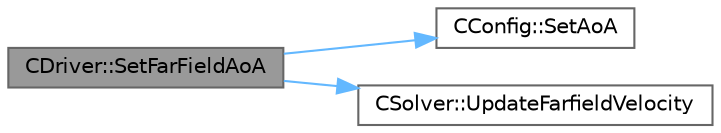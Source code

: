 digraph "CDriver::SetFarFieldAoA"
{
 // LATEX_PDF_SIZE
  bgcolor="transparent";
  edge [fontname=Helvetica,fontsize=10,labelfontname=Helvetica,labelfontsize=10];
  node [fontname=Helvetica,fontsize=10,shape=box,height=0.2,width=0.4];
  rankdir="LR";
  Node1 [id="Node000001",label="CDriver::SetFarFieldAoA",height=0.2,width=0.4,color="gray40", fillcolor="grey60", style="filled", fontcolor="black",tooltip="Set the angle of attack of the farfield."];
  Node1 -> Node2 [id="edge1_Node000001_Node000002",color="steelblue1",style="solid",tooltip=" "];
  Node2 [id="Node000002",label="CConfig::SetAoA",height=0.2,width=0.4,color="grey40", fillcolor="white", style="filled",URL="$classCConfig.html#a32f628d1d3d3e2e4888886e4cadf167b",tooltip="Set the angle of attack."];
  Node1 -> Node3 [id="edge2_Node000001_Node000003",color="steelblue1",style="solid",tooltip=" "];
  Node3 [id="Node000003",label="CSolver::UpdateFarfieldVelocity",height=0.2,width=0.4,color="grey40", fillcolor="white", style="filled",URL="$classCSolver.html#ab7703b5ca2efa74225f4f30d32f94127",tooltip="Updates the components of the farfield velocity vector."];
}
